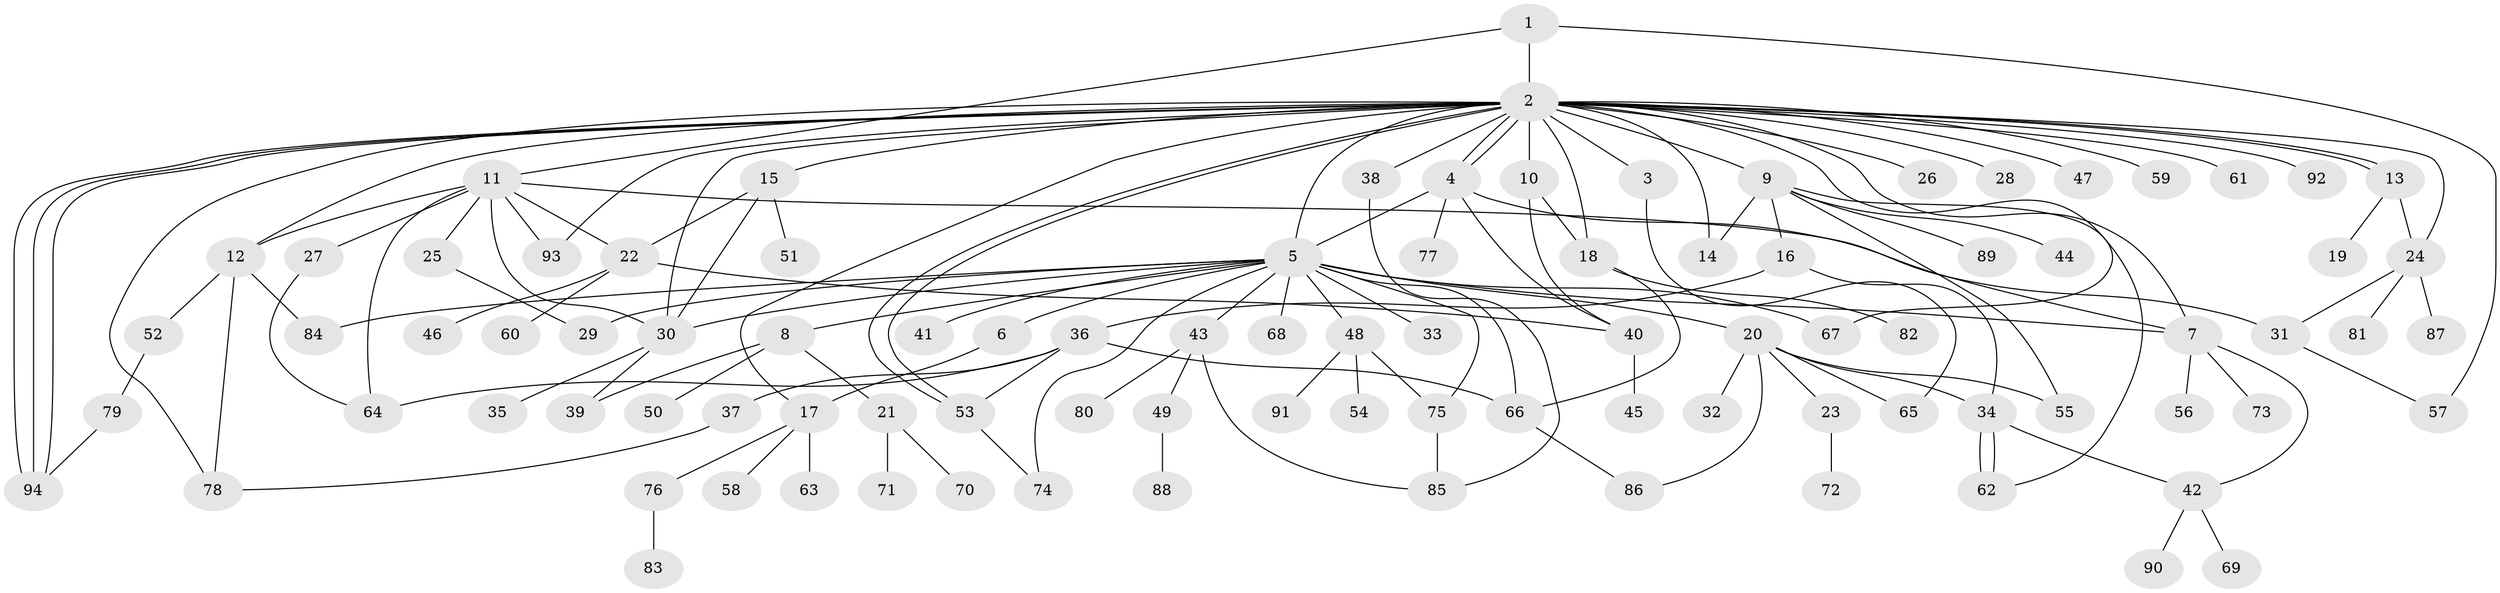 // Generated by graph-tools (version 1.1) at 2025/26/03/09/25 03:26:07]
// undirected, 94 vertices, 138 edges
graph export_dot {
graph [start="1"]
  node [color=gray90,style=filled];
  1;
  2;
  3;
  4;
  5;
  6;
  7;
  8;
  9;
  10;
  11;
  12;
  13;
  14;
  15;
  16;
  17;
  18;
  19;
  20;
  21;
  22;
  23;
  24;
  25;
  26;
  27;
  28;
  29;
  30;
  31;
  32;
  33;
  34;
  35;
  36;
  37;
  38;
  39;
  40;
  41;
  42;
  43;
  44;
  45;
  46;
  47;
  48;
  49;
  50;
  51;
  52;
  53;
  54;
  55;
  56;
  57;
  58;
  59;
  60;
  61;
  62;
  63;
  64;
  65;
  66;
  67;
  68;
  69;
  70;
  71;
  72;
  73;
  74;
  75;
  76;
  77;
  78;
  79;
  80;
  81;
  82;
  83;
  84;
  85;
  86;
  87;
  88;
  89;
  90;
  91;
  92;
  93;
  94;
  1 -- 2;
  1 -- 11;
  1 -- 57;
  2 -- 3;
  2 -- 4;
  2 -- 4;
  2 -- 5;
  2 -- 7;
  2 -- 9;
  2 -- 10;
  2 -- 12;
  2 -- 13;
  2 -- 13;
  2 -- 14;
  2 -- 15;
  2 -- 17;
  2 -- 18;
  2 -- 24;
  2 -- 26;
  2 -- 28;
  2 -- 30;
  2 -- 38;
  2 -- 47;
  2 -- 53;
  2 -- 53;
  2 -- 59;
  2 -- 61;
  2 -- 67;
  2 -- 78;
  2 -- 92;
  2 -- 93;
  2 -- 94;
  2 -- 94;
  2 -- 94;
  3 -- 65;
  4 -- 5;
  4 -- 7;
  4 -- 40;
  4 -- 77;
  5 -- 6;
  5 -- 7;
  5 -- 8;
  5 -- 20;
  5 -- 29;
  5 -- 30;
  5 -- 33;
  5 -- 41;
  5 -- 43;
  5 -- 48;
  5 -- 66;
  5 -- 67;
  5 -- 68;
  5 -- 74;
  5 -- 75;
  5 -- 84;
  6 -- 17;
  7 -- 42;
  7 -- 56;
  7 -- 73;
  8 -- 21;
  8 -- 39;
  8 -- 50;
  9 -- 14;
  9 -- 16;
  9 -- 44;
  9 -- 55;
  9 -- 62;
  9 -- 89;
  10 -- 18;
  10 -- 40;
  11 -- 12;
  11 -- 22;
  11 -- 25;
  11 -- 27;
  11 -- 30;
  11 -- 31;
  11 -- 64;
  11 -- 93;
  12 -- 52;
  12 -- 78;
  12 -- 84;
  13 -- 19;
  13 -- 24;
  15 -- 22;
  15 -- 30;
  15 -- 51;
  16 -- 34;
  16 -- 36;
  17 -- 58;
  17 -- 63;
  17 -- 76;
  18 -- 66;
  18 -- 82;
  20 -- 23;
  20 -- 32;
  20 -- 34;
  20 -- 55;
  20 -- 65;
  20 -- 86;
  21 -- 70;
  21 -- 71;
  22 -- 40;
  22 -- 46;
  22 -- 60;
  23 -- 72;
  24 -- 31;
  24 -- 81;
  24 -- 87;
  25 -- 29;
  27 -- 64;
  30 -- 35;
  30 -- 39;
  31 -- 57;
  34 -- 42;
  34 -- 62;
  34 -- 62;
  36 -- 37;
  36 -- 53;
  36 -- 64;
  36 -- 66;
  37 -- 78;
  38 -- 85;
  40 -- 45;
  42 -- 69;
  42 -- 90;
  43 -- 49;
  43 -- 80;
  43 -- 85;
  48 -- 54;
  48 -- 75;
  48 -- 91;
  49 -- 88;
  52 -- 79;
  53 -- 74;
  66 -- 86;
  75 -- 85;
  76 -- 83;
  79 -- 94;
}
